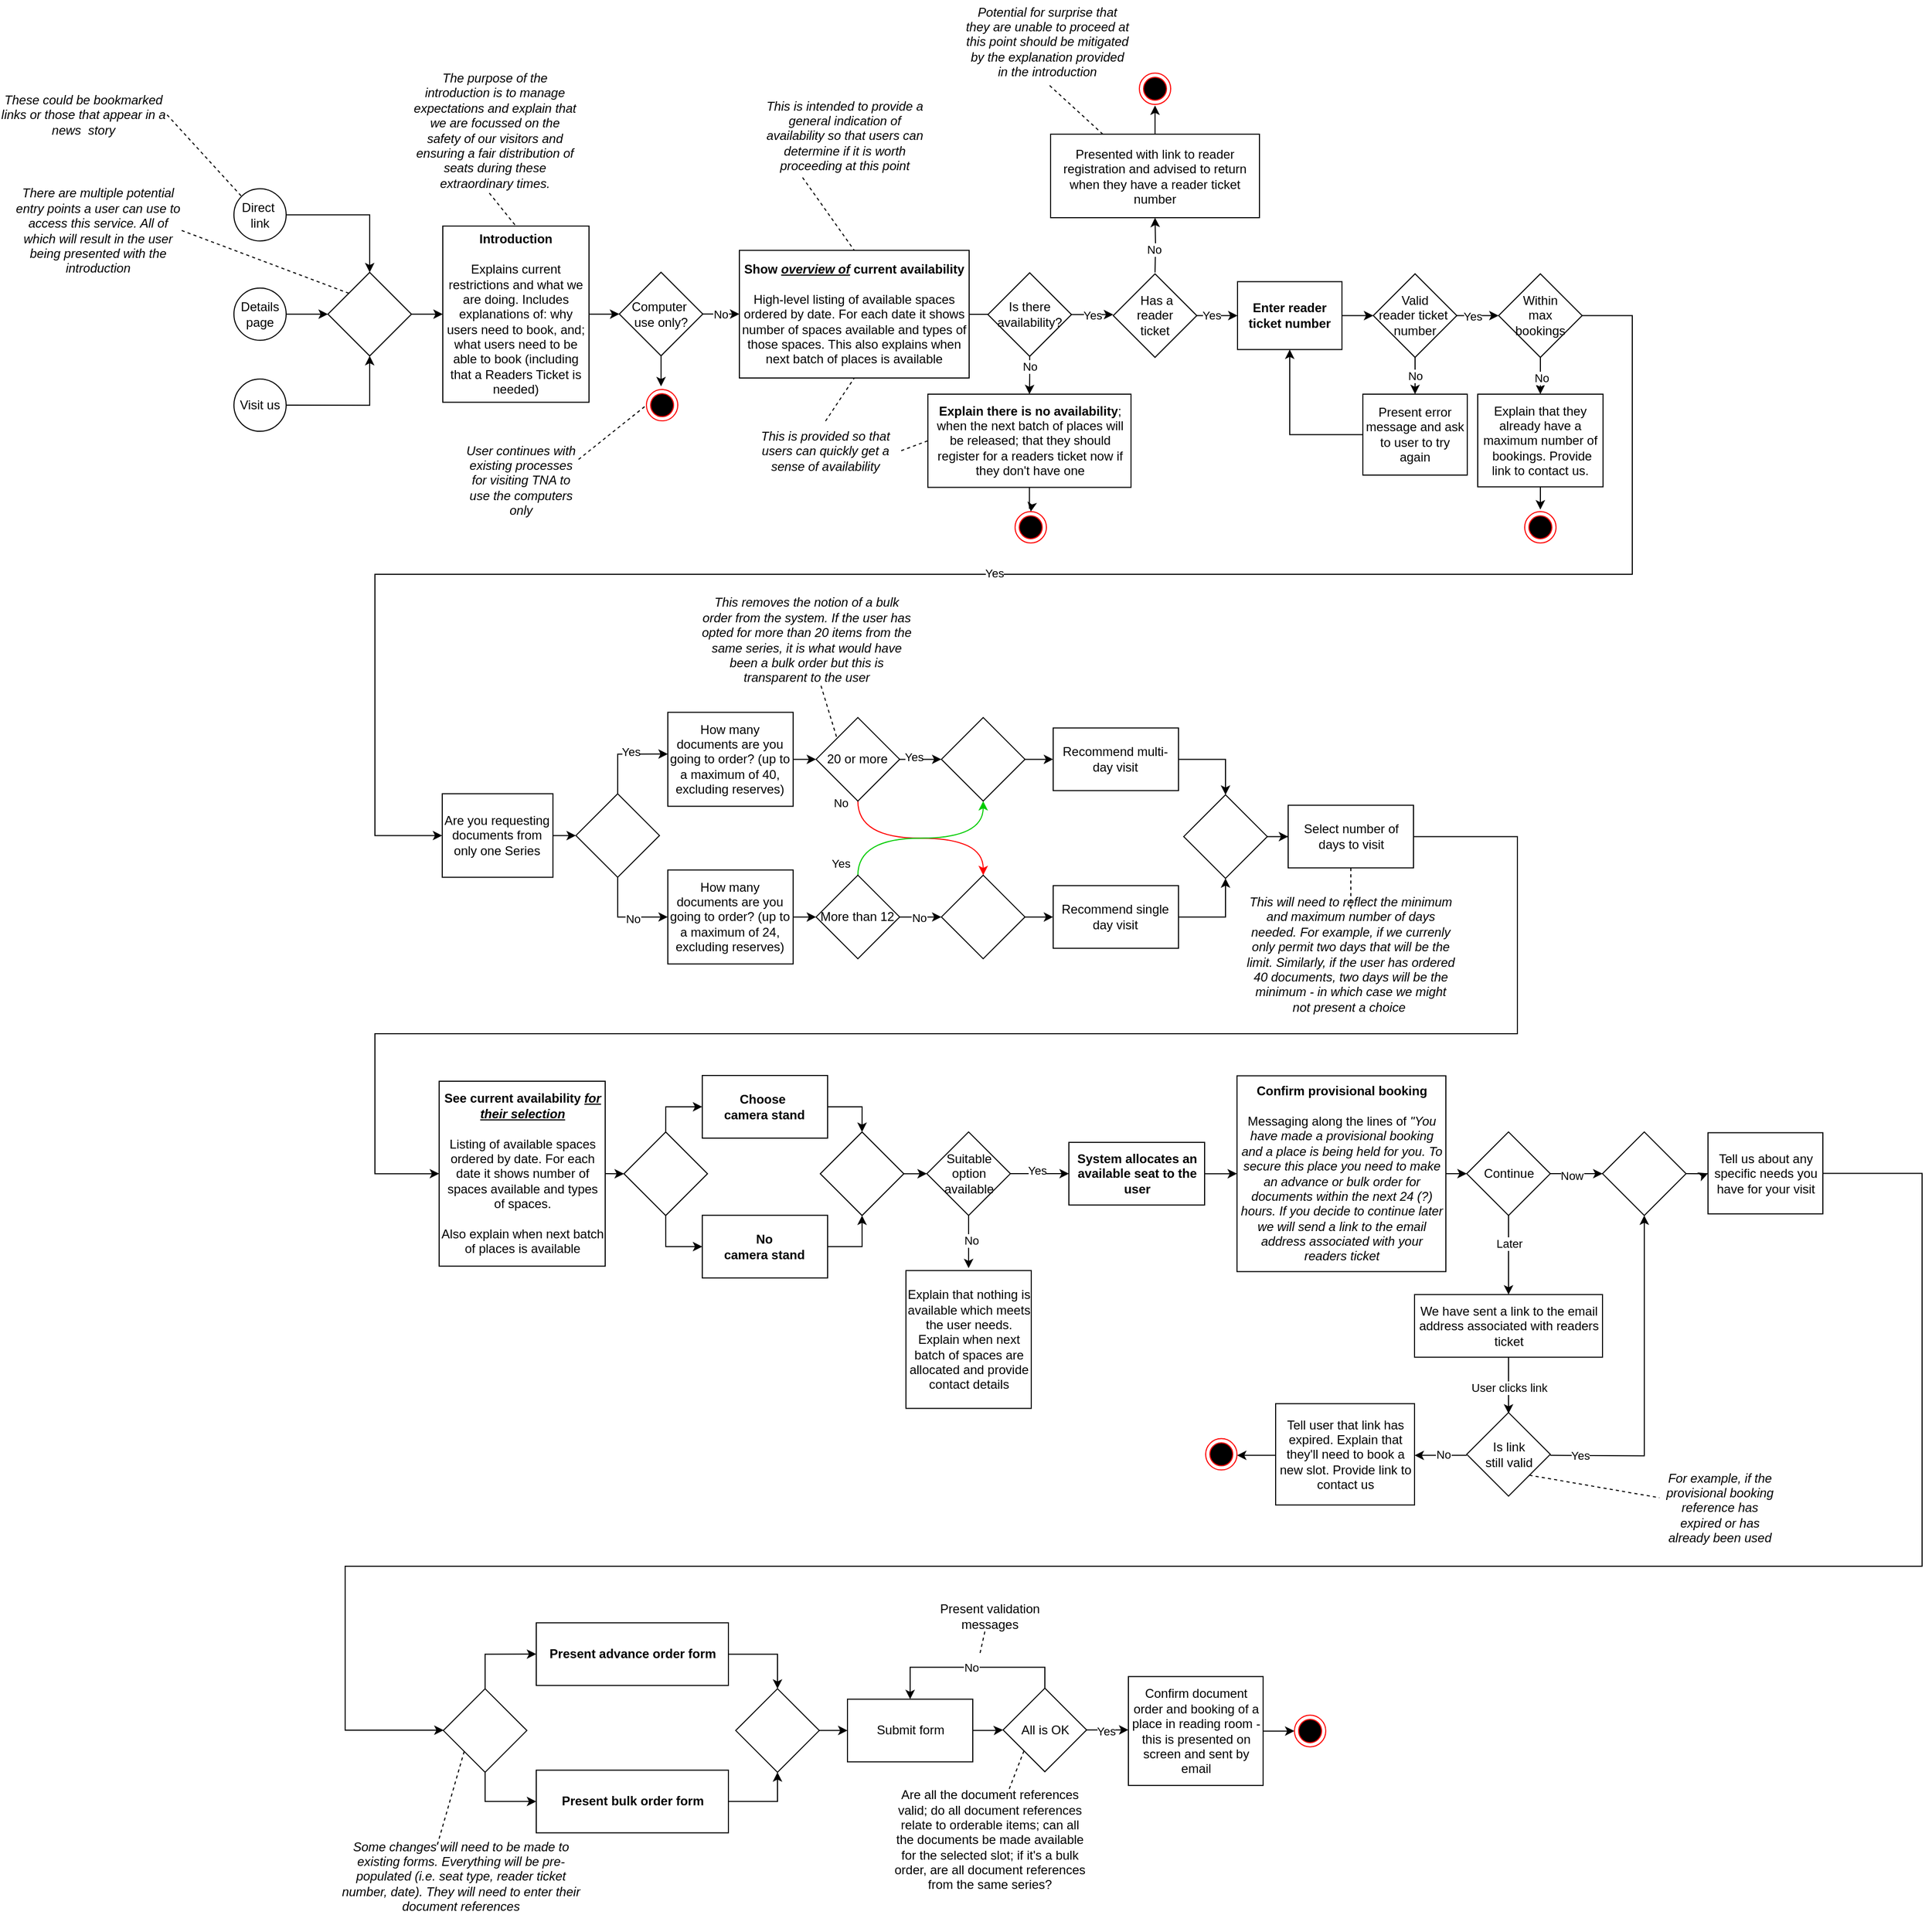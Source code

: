 <mxfile version="13.10.5" type="device"><diagram id="C5RBs43oDa-KdzZeNtuy" name="Page-1"><mxGraphModel dx="1186" dy="623" grid="1" gridSize="10" guides="1" tooltips="1" connect="1" arrows="1" fold="1" page="1" pageScale="1" pageWidth="2336" pageHeight="1654" math="0" shadow="0"><root><mxCell id="WIyWlLk6GJQsqaUBKTNV-0"/><mxCell id="WIyWlLk6GJQsqaUBKTNV-1" parent="WIyWlLk6GJQsqaUBKTNV-0"/><mxCell id="Pv4lNV5exSS6TzRHOV7--2" value="" style="edgeStyle=orthogonalEdgeStyle;rounded=0;orthogonalLoop=1;jettySize=auto;html=1;exitX=1;exitY=0.5;exitDx=0;exitDy=0;" parent="WIyWlLk6GJQsqaUBKTNV-1" source="Pv4lNV5exSS6TzRHOV7--6" target="Pv4lNV5exSS6TzRHOV7--1" edge="1"><mxGeometry relative="1" as="geometry"/></mxCell><mxCell id="9VEDXULKDJzCC7xk2Kkp-64" value="Details page" style="ellipse;whiteSpace=wrap;html=1;aspect=fixed;" parent="WIyWlLk6GJQsqaUBKTNV-1" vertex="1"><mxGeometry x="515" y="955.88" width="50" height="50" as="geometry"/></mxCell><mxCell id="9VEDXULKDJzCC7xk2Kkp-65" value="&lt;b&gt;Introduction&lt;/b&gt;&lt;br&gt;&lt;br&gt;Explains current restrictions and what we are doing. Includes explanations of: why users need to book, and; what users need to be able to book (including that a Readers Ticket is needed)" style="whiteSpace=wrap;html=1;" parent="WIyWlLk6GJQsqaUBKTNV-1" vertex="1"><mxGeometry x="715" y="896.5" width="140" height="168.75" as="geometry"/></mxCell><mxCell id="9VEDXULKDJzCC7xk2Kkp-70" value="Yes" style="edgeStyle=orthogonalEdgeStyle;rounded=0;orthogonalLoop=1;jettySize=auto;html=1;entryX=0;entryY=0.5;entryDx=0;entryDy=0;exitX=1;exitY=0.5;exitDx=0;exitDy=0;" parent="WIyWlLk6GJQsqaUBKTNV-1" source="GU-IA4SJldnI9iwnD4aR-22" edge="1"><mxGeometry relative="1" as="geometry"><mxPoint x="1323" y="981.25" as="sourcePoint"/><mxPoint x="1357" y="981.25" as="targetPoint"/></mxGeometry></mxCell><mxCell id="GU-IA4SJldnI9iwnD4aR-23" value="" style="edgeStyle=orthogonalEdgeStyle;rounded=0;orthogonalLoop=1;jettySize=auto;html=1;" parent="WIyWlLk6GJQsqaUBKTNV-1" source="9VEDXULKDJzCC7xk2Kkp-67" target="GU-IA4SJldnI9iwnD4aR-22" edge="1"><mxGeometry relative="1" as="geometry"/></mxCell><mxCell id="9VEDXULKDJzCC7xk2Kkp-67" value="&lt;b&gt;Show&amp;nbsp;&lt;i&gt;&lt;u&gt;overview of&lt;/u&gt;&lt;/i&gt;&amp;nbsp;current availability&lt;/b&gt;&lt;br&gt;&lt;br&gt;High-level listing of available spaces ordered by date. For each date it shows number of spaces available and types of those spaces. This also explains when next batch of places is available" style="whiteSpace=wrap;html=1;" parent="WIyWlLk6GJQsqaUBKTNV-1" vertex="1"><mxGeometry x="999" y="919.75" width="220" height="122.25" as="geometry"/></mxCell><mxCell id="9VEDXULKDJzCC7xk2Kkp-85" value="" style="edgeStyle=orthogonalEdgeStyle;rounded=0;orthogonalLoop=1;jettySize=auto;html=1;exitX=1;exitY=0.5;exitDx=0;exitDy=0;entryX=0;entryY=0.5;entryDx=0;entryDy=0;" parent="WIyWlLk6GJQsqaUBKTNV-1" source="9VEDXULKDJzCC7xk2Kkp-71" target="9VEDXULKDJzCC7xk2Kkp-154" edge="1"><mxGeometry relative="1" as="geometry"><mxPoint x="1576" y="881" as="targetPoint"/><Array as="points"/></mxGeometry></mxCell><mxCell id="9VEDXULKDJzCC7xk2Kkp-71" value="&lt;b&gt;Enter reader ticket number&lt;/b&gt;" style="whiteSpace=wrap;html=1;" parent="WIyWlLk6GJQsqaUBKTNV-1" vertex="1"><mxGeometry x="1476" y="949.75" width="100" height="65" as="geometry"/></mxCell><mxCell id="9VEDXULKDJzCC7xk2Kkp-83" value="" style="edgeStyle=orthogonalEdgeStyle;rounded=0;orthogonalLoop=1;jettySize=auto;html=1;" parent="WIyWlLk6GJQsqaUBKTNV-1" source="9VEDXULKDJzCC7xk2Kkp-78" target="9VEDXULKDJzCC7xk2Kkp-71" edge="1"><mxGeometry relative="1" as="geometry"/></mxCell><mxCell id="9VEDXULKDJzCC7xk2Kkp-90" value="Yes" style="edgeLabel;html=1;align=center;verticalAlign=middle;resizable=0;points=[];" parent="9VEDXULKDJzCC7xk2Kkp-83" vertex="1" connectable="0"><mxGeometry x="-0.335" y="1" relative="1" as="geometry"><mxPoint as="offset"/></mxGeometry></mxCell><mxCell id="9VEDXULKDJzCC7xk2Kkp-137" style="edgeStyle=orthogonalEdgeStyle;rounded=0;orthogonalLoop=1;jettySize=auto;html=1;" parent="WIyWlLk6GJQsqaUBKTNV-1" target="9VEDXULKDJzCC7xk2Kkp-80" edge="1"><mxGeometry relative="1" as="geometry"><mxPoint x="1397" y="941" as="sourcePoint"/></mxGeometry></mxCell><mxCell id="9VEDXULKDJzCC7xk2Kkp-161" value="No" style="edgeLabel;html=1;align=center;verticalAlign=middle;resizable=0;points=[];" parent="9VEDXULKDJzCC7xk2Kkp-137" vertex="1" connectable="0"><mxGeometry x="-0.176" y="2" relative="1" as="geometry"><mxPoint as="offset"/></mxGeometry></mxCell><mxCell id="9VEDXULKDJzCC7xk2Kkp-78" value="&amp;nbsp;Has a &lt;br&gt;reader &lt;br&gt;ticket" style="rhombus;whiteSpace=wrap;html=1;" parent="WIyWlLk6GJQsqaUBKTNV-1" vertex="1"><mxGeometry x="1357" y="942.25" width="80" height="80" as="geometry"/></mxCell><mxCell id="9VEDXULKDJzCC7xk2Kkp-139" value="" style="edgeStyle=orthogonalEdgeStyle;rounded=0;orthogonalLoop=1;jettySize=auto;html=1;" parent="WIyWlLk6GJQsqaUBKTNV-1" source="9VEDXULKDJzCC7xk2Kkp-80" edge="1"><mxGeometry relative="1" as="geometry"><mxPoint x="1397" y="781" as="targetPoint"/></mxGeometry></mxCell><mxCell id="9VEDXULKDJzCC7xk2Kkp-80" value="Presented with link to reader registration and advised to return when they have a reader ticket number" style="whiteSpace=wrap;html=1;" parent="WIyWlLk6GJQsqaUBKTNV-1" vertex="1"><mxGeometry x="1297" y="808.5" width="200" height="80" as="geometry"/></mxCell><mxCell id="9VEDXULKDJzCC7xk2Kkp-92" value="" style="edgeStyle=orthogonalEdgeStyle;rounded=0;orthogonalLoop=1;jettySize=auto;html=1;" parent="WIyWlLk6GJQsqaUBKTNV-1" source="9VEDXULKDJzCC7xk2Kkp-84" target="9VEDXULKDJzCC7xk2Kkp-91" edge="1"><mxGeometry relative="1" as="geometry"/></mxCell><mxCell id="9VEDXULKDJzCC7xk2Kkp-84" value="&lt;b&gt;Confirm provisional booking&lt;/b&gt;&lt;br&gt;&lt;br&gt;Messaging along the lines of&amp;nbsp;&lt;i&gt;&quot;You have made a provisional booking and a place is being held for you. To secure this place you need to make an advance or bulk order for documents within the next 24 (?) hours. If you decide to continue later we will send a link to the email address associated with your readers ticket&lt;br&gt;&lt;/i&gt;" style="whiteSpace=wrap;html=1;" parent="WIyWlLk6GJQsqaUBKTNV-1" vertex="1"><mxGeometry x="1475.5" y="1710.31" width="200" height="187.5" as="geometry"/></mxCell><mxCell id="9VEDXULKDJzCC7xk2Kkp-94" value="" style="edgeStyle=orthogonalEdgeStyle;rounded=0;orthogonalLoop=1;jettySize=auto;html=1;" parent="WIyWlLk6GJQsqaUBKTNV-1" source="9VEDXULKDJzCC7xk2Kkp-91" target="9VEDXULKDJzCC7xk2Kkp-93" edge="1"><mxGeometry relative="1" as="geometry"/></mxCell><mxCell id="9VEDXULKDJzCC7xk2Kkp-95" value="Later" style="edgeLabel;html=1;align=center;verticalAlign=middle;resizable=0;points=[];" parent="9VEDXULKDJzCC7xk2Kkp-94" vertex="1" connectable="0"><mxGeometry x="-0.296" y="3" relative="1" as="geometry"><mxPoint x="-3" as="offset"/></mxGeometry></mxCell><mxCell id="9VEDXULKDJzCC7xk2Kkp-116" value="" style="edgeStyle=orthogonalEdgeStyle;rounded=0;orthogonalLoop=1;jettySize=auto;html=1;" parent="WIyWlLk6GJQsqaUBKTNV-1" source="9VEDXULKDJzCC7xk2Kkp-91" target="9VEDXULKDJzCC7xk2Kkp-115" edge="1"><mxGeometry relative="1" as="geometry"/></mxCell><mxCell id="9VEDXULKDJzCC7xk2Kkp-117" value="Now" style="edgeLabel;html=1;align=center;verticalAlign=middle;resizable=0;points=[];" parent="9VEDXULKDJzCC7xk2Kkp-116" vertex="1" connectable="0"><mxGeometry x="-0.347" y="-2" relative="1" as="geometry"><mxPoint x="4" y="-0.25" as="offset"/></mxGeometry></mxCell><mxCell id="9VEDXULKDJzCC7xk2Kkp-91" value="Continue" style="rhombus;whiteSpace=wrap;html=1;" parent="WIyWlLk6GJQsqaUBKTNV-1" vertex="1"><mxGeometry x="1695.5" y="1764.06" width="80" height="80" as="geometry"/></mxCell><mxCell id="9VEDXULKDJzCC7xk2Kkp-120" value="" style="edgeStyle=orthogonalEdgeStyle;rounded=0;orthogonalLoop=1;jettySize=auto;html=1;entryX=0.5;entryY=0;entryDx=0;entryDy=0;" parent="WIyWlLk6GJQsqaUBKTNV-1" source="9VEDXULKDJzCC7xk2Kkp-93" edge="1"><mxGeometry relative="1" as="geometry"><mxPoint x="1735.5" y="2033.81" as="targetPoint"/></mxGeometry></mxCell><mxCell id="GU-IA4SJldnI9iwnD4aR-41" value="User clicks link" style="edgeLabel;html=1;align=center;verticalAlign=middle;resizable=0;points=[];" parent="9VEDXULKDJzCC7xk2Kkp-120" vertex="1" connectable="0"><mxGeometry x="0.074" relative="1" as="geometry"><mxPoint as="offset"/></mxGeometry></mxCell><mxCell id="9VEDXULKDJzCC7xk2Kkp-93" value="We have sent a link to the email address associated with readers ticket" style="whiteSpace=wrap;html=1;" parent="WIyWlLk6GJQsqaUBKTNV-1" vertex="1"><mxGeometry x="1645.5" y="1919.81" width="180" height="60" as="geometry"/></mxCell><mxCell id="GEuXn63APs-7WUl8CCiL-47" value="" style="edgeStyle=orthogonalEdgeStyle;rounded=0;orthogonalLoop=1;jettySize=auto;html=1;" parent="WIyWlLk6GJQsqaUBKTNV-1" source="9VEDXULKDJzCC7xk2Kkp-98" target="GEuXn63APs-7WUl8CCiL-46" edge="1"><mxGeometry relative="1" as="geometry"/></mxCell><mxCell id="9VEDXULKDJzCC7xk2Kkp-98" value="&lt;b&gt;Present advance order form&lt;/b&gt;" style="whiteSpace=wrap;html=1;" parent="WIyWlLk6GJQsqaUBKTNV-1" vertex="1"><mxGeometry x="804.5" y="2234.18" width="184" height="60" as="geometry"/></mxCell><mxCell id="9VEDXULKDJzCC7xk2Kkp-108" value="" style="edgeStyle=orthogonalEdgeStyle;rounded=0;orthogonalLoop=1;jettySize=auto;html=1;" parent="WIyWlLk6GJQsqaUBKTNV-1" source="9VEDXULKDJzCC7xk2Kkp-105" target="9VEDXULKDJzCC7xk2Kkp-107" edge="1"><mxGeometry relative="1" as="geometry"/></mxCell><mxCell id="9VEDXULKDJzCC7xk2Kkp-109" value="No" style="edgeLabel;html=1;align=center;verticalAlign=middle;resizable=0;points=[];" parent="9VEDXULKDJzCC7xk2Kkp-108" vertex="1" connectable="0"><mxGeometry x="-0.075" y="-1" relative="1" as="geometry"><mxPoint as="offset"/></mxGeometry></mxCell><mxCell id="GEuXn63APs-7WUl8CCiL-1" value="" style="edgeStyle=orthogonalEdgeStyle;rounded=0;orthogonalLoop=1;jettySize=auto;html=1;entryX=0;entryY=0.5;entryDx=0;entryDy=0;" parent="WIyWlLk6GJQsqaUBKTNV-1" source="9VEDXULKDJzCC7xk2Kkp-105" target="2PB9xl4Rh8aiY69Sa4ey-4" edge="1"><mxGeometry relative="1" as="geometry"><mxPoint x="604" y="1360" as="targetPoint"/><Array as="points"><mxPoint x="1854" y="982"/><mxPoint x="1854" y="1230"/><mxPoint x="650" y="1230"/><mxPoint x="650" y="1480"/></Array></mxGeometry></mxCell><mxCell id="GEuXn63APs-7WUl8CCiL-2" value="Yes" style="edgeLabel;html=1;align=center;verticalAlign=middle;resizable=0;points=[];" parent="GEuXn63APs-7WUl8CCiL-1" vertex="1" connectable="0"><mxGeometry y="-1" relative="1" as="geometry"><mxPoint as="offset"/></mxGeometry></mxCell><mxCell id="9VEDXULKDJzCC7xk2Kkp-105" value="Within&lt;br&gt;max&lt;br&gt;bookings" style="rhombus;whiteSpace=wrap;html=1;" parent="WIyWlLk6GJQsqaUBKTNV-1" vertex="1"><mxGeometry x="1726" y="942.25" width="80" height="80" as="geometry"/></mxCell><mxCell id="9VEDXULKDJzCC7xk2Kkp-141" value="" style="edgeStyle=orthogonalEdgeStyle;rounded=0;orthogonalLoop=1;jettySize=auto;html=1;" parent="WIyWlLk6GJQsqaUBKTNV-1" source="9VEDXULKDJzCC7xk2Kkp-107" edge="1"><mxGeometry relative="1" as="geometry"><mxPoint x="1766" y="1168" as="targetPoint"/></mxGeometry></mxCell><mxCell id="9VEDXULKDJzCC7xk2Kkp-107" value="Explain that they already have a maximum number of &amp;nbsp;bookings. Provide link to contact us." style="whiteSpace=wrap;html=1;" parent="WIyWlLk6GJQsqaUBKTNV-1" vertex="1"><mxGeometry x="1706" y="1057.5" width="120" height="88.75" as="geometry"/></mxCell><mxCell id="9VEDXULKDJzCC7xk2Kkp-111" value="Some changes will need to be made to existing forms. Everything will be pre-populated (i.e. seat type, reader ticket number, date). They will need to enter their document references" style="text;html=1;strokeColor=none;fillColor=none;align=center;verticalAlign=middle;whiteSpace=wrap;rounded=0;fontStyle=2" parent="WIyWlLk6GJQsqaUBKTNV-1" vertex="1"><mxGeometry x="616" y="2450" width="233" height="53.19" as="geometry"/></mxCell><mxCell id="GEuXn63APs-7WUl8CCiL-39" value="" style="edgeStyle=orthogonalEdgeStyle;rounded=0;orthogonalLoop=1;jettySize=auto;html=1;exitX=1;exitY=0.5;exitDx=0;exitDy=0;" parent="WIyWlLk6GJQsqaUBKTNV-1" source="9VEDXULKDJzCC7xk2Kkp-115" target="V4-3YmDcJHGp5NwwTPGD-53" edge="1"><mxGeometry relative="1" as="geometry"><mxPoint x="1896.5" y="1710" as="targetPoint"/></mxGeometry></mxCell><mxCell id="9VEDXULKDJzCC7xk2Kkp-115" value="" style="rhombus;whiteSpace=wrap;html=1;" parent="WIyWlLk6GJQsqaUBKTNV-1" vertex="1"><mxGeometry x="1825.5" y="1764.06" width="80" height="80" as="geometry"/></mxCell><mxCell id="9VEDXULKDJzCC7xk2Kkp-124" value="" style="edgeStyle=orthogonalEdgeStyle;rounded=0;orthogonalLoop=1;jettySize=auto;html=1;" parent="WIyWlLk6GJQsqaUBKTNV-1" edge="1"><mxGeometry relative="1" as="geometry"><mxPoint x="1695.5" y="2073.81" as="sourcePoint"/><mxPoint x="1645.5" y="2073.81" as="targetPoint"/></mxGeometry></mxCell><mxCell id="9VEDXULKDJzCC7xk2Kkp-127" value="No" style="edgeLabel;html=1;align=center;verticalAlign=middle;resizable=0;points=[];" parent="9VEDXULKDJzCC7xk2Kkp-124" vertex="1" connectable="0"><mxGeometry x="-0.104" y="-1" relative="1" as="geometry"><mxPoint as="offset"/></mxGeometry></mxCell><mxCell id="9VEDXULKDJzCC7xk2Kkp-126" value="" style="edgeStyle=orthogonalEdgeStyle;rounded=0;orthogonalLoop=1;jettySize=auto;html=1;" parent="WIyWlLk6GJQsqaUBKTNV-1" target="9VEDXULKDJzCC7xk2Kkp-115" edge="1"><mxGeometry relative="1" as="geometry"><mxPoint x="1895.5" y="1977.81" as="targetPoint"/><mxPoint x="1775.477" y="2073.787" as="sourcePoint"/></mxGeometry></mxCell><mxCell id="9VEDXULKDJzCC7xk2Kkp-128" value="Yes" style="edgeLabel;html=1;align=center;verticalAlign=middle;resizable=0;points=[];" parent="9VEDXULKDJzCC7xk2Kkp-126" vertex="1" connectable="0"><mxGeometry x="-0.823" relative="1" as="geometry"><mxPoint as="offset"/></mxGeometry></mxCell><mxCell id="9VEDXULKDJzCC7xk2Kkp-121" value="Is link&lt;br&gt;still valid" style="rhombus;whiteSpace=wrap;html=1;" parent="WIyWlLk6GJQsqaUBKTNV-1" vertex="1"><mxGeometry x="1695.5" y="2032.81" width="80" height="80" as="geometry"/></mxCell><mxCell id="9VEDXULKDJzCC7xk2Kkp-143" value="" style="edgeStyle=orthogonalEdgeStyle;rounded=0;orthogonalLoop=1;jettySize=auto;html=1;entryX=1;entryY=0.5;entryDx=0;entryDy=0;" parent="WIyWlLk6GJQsqaUBKTNV-1" edge="1"><mxGeometry relative="1" as="geometry"><mxPoint x="1475.5" y="2073.81" as="targetPoint"/><mxPoint x="1512.5" y="2073.787" as="sourcePoint"/></mxGeometry></mxCell><mxCell id="9VEDXULKDJzCC7xk2Kkp-123" value="Tell user that link has expired. Explain that they'll need to book a new slot. Provide link to contact us" style="whiteSpace=wrap;html=1;" parent="WIyWlLk6GJQsqaUBKTNV-1" vertex="1"><mxGeometry x="1512.5" y="2024.31" width="133" height="97" as="geometry"/></mxCell><mxCell id="9VEDXULKDJzCC7xk2Kkp-130" value="The purpose of the introduction is to manage expectations and explain that we are focussed on the safety of our visitors and ensuring a fair distribution of seats during these extraordinary times." style="text;html=1;strokeColor=none;fillColor=none;align=center;verticalAlign=middle;whiteSpace=wrap;rounded=0;fontStyle=2" parent="WIyWlLk6GJQsqaUBKTNV-1" vertex="1"><mxGeometry x="685" y="760" width="160" height="90" as="geometry"/></mxCell><mxCell id="9VEDXULKDJzCC7xk2Kkp-133" value="" style="endArrow=none;dashed=1;html=1;exitX=0.466;exitY=1.166;exitDx=0;exitDy=0;exitPerimeter=0;entryX=0.5;entryY=0;entryDx=0;entryDy=0;" parent="WIyWlLk6GJQsqaUBKTNV-1" source="9VEDXULKDJzCC7xk2Kkp-130" target="9VEDXULKDJzCC7xk2Kkp-65" edge="1"><mxGeometry width="50" height="50" relative="1" as="geometry"><mxPoint x="1212" y="1050" as="sourcePoint"/><mxPoint x="1262" y="1000" as="targetPoint"/></mxGeometry></mxCell><mxCell id="9VEDXULKDJzCC7xk2Kkp-138" value="" style="ellipse;html=1;shape=endState;fillColor=#000000;strokeColor=#ff0000;align=left;" parent="WIyWlLk6GJQsqaUBKTNV-1" vertex="1"><mxGeometry x="1382" y="750" width="30" height="30" as="geometry"/></mxCell><mxCell id="9VEDXULKDJzCC7xk2Kkp-140" value="" style="ellipse;html=1;shape=endState;fillColor=#000000;strokeColor=#ff0000;align=left;" parent="WIyWlLk6GJQsqaUBKTNV-1" vertex="1"><mxGeometry x="1751" y="1170" width="30" height="30" as="geometry"/></mxCell><mxCell id="9VEDXULKDJzCC7xk2Kkp-144" value="" style="ellipse;html=1;shape=endState;fillColor=#000000;strokeColor=#ff0000;align=left;" parent="WIyWlLk6GJQsqaUBKTNV-1" vertex="1"><mxGeometry x="1445.5" y="2057.81" width="30" height="30" as="geometry"/></mxCell><mxCell id="9VEDXULKDJzCC7xk2Kkp-163" value="" style="edgeStyle=orthogonalEdgeStyle;rounded=0;orthogonalLoop=1;jettySize=auto;html=1;exitX=1;exitY=0.5;exitDx=0;exitDy=0;" parent="WIyWlLk6GJQsqaUBKTNV-1" source="GU-IA4SJldnI9iwnD4aR-11" edge="1"><mxGeometry relative="1" as="geometry"><mxPoint x="1344.45" y="2338.71" as="sourcePoint"/><mxPoint x="1371.544" y="2336.704" as="targetPoint"/></mxGeometry></mxCell><mxCell id="GU-IA4SJldnI9iwnD4aR-18" value="Yes" style="edgeLabel;html=1;align=center;verticalAlign=middle;resizable=0;points=[];" parent="9VEDXULKDJzCC7xk2Kkp-163" vertex="1" connectable="0"><mxGeometry x="-0.105" y="-1" relative="1" as="geometry"><mxPoint as="offset"/></mxGeometry></mxCell><mxCell id="9VEDXULKDJzCC7xk2Kkp-153" value="" style="edgeStyle=orthogonalEdgeStyle;rounded=0;orthogonalLoop=1;jettySize=auto;html=1;" parent="WIyWlLk6GJQsqaUBKTNV-1" source="9VEDXULKDJzCC7xk2Kkp-150" target="9VEDXULKDJzCC7xk2Kkp-152" edge="1"><mxGeometry relative="1" as="geometry"/></mxCell><mxCell id="9VEDXULKDJzCC7xk2Kkp-150" value="Confirm document order and booking of a place in reading room - this is presented on screen and sent by email" style="whiteSpace=wrap;html=1;" parent="WIyWlLk6GJQsqaUBKTNV-1" vertex="1"><mxGeometry x="1371.5" y="2285.66" width="129" height="104.25" as="geometry"/></mxCell><mxCell id="9VEDXULKDJzCC7xk2Kkp-152" value="" style="ellipse;html=1;shape=endState;fillColor=#000000;strokeColor=#ff0000;align=left;" parent="WIyWlLk6GJQsqaUBKTNV-1" vertex="1"><mxGeometry x="1530.5" y="2322.62" width="30" height="30.34" as="geometry"/></mxCell><mxCell id="9VEDXULKDJzCC7xk2Kkp-155" value="" style="edgeStyle=orthogonalEdgeStyle;rounded=0;orthogonalLoop=1;jettySize=auto;html=1;" parent="WIyWlLk6GJQsqaUBKTNV-1" source="9VEDXULKDJzCC7xk2Kkp-154" target="9VEDXULKDJzCC7xk2Kkp-105" edge="1"><mxGeometry relative="1" as="geometry"/></mxCell><mxCell id="9VEDXULKDJzCC7xk2Kkp-156" value="Yes" style="edgeLabel;html=1;align=center;verticalAlign=middle;resizable=0;points=[];" parent="9VEDXULKDJzCC7xk2Kkp-155" vertex="1" connectable="0"><mxGeometry x="0.853" relative="1" as="geometry"><mxPoint x="-21.84" as="offset"/></mxGeometry></mxCell><mxCell id="9VEDXULKDJzCC7xk2Kkp-158" value="No" style="edgeStyle=orthogonalEdgeStyle;rounded=0;orthogonalLoop=1;jettySize=auto;html=1;" parent="WIyWlLk6GJQsqaUBKTNV-1" source="9VEDXULKDJzCC7xk2Kkp-154" target="9VEDXULKDJzCC7xk2Kkp-157" edge="1"><mxGeometry relative="1" as="geometry"/></mxCell><mxCell id="9VEDXULKDJzCC7xk2Kkp-154" value="Valid&lt;br&gt;reader ticket&amp;nbsp;&lt;br&gt;number" style="rhombus;whiteSpace=wrap;html=1;" parent="WIyWlLk6GJQsqaUBKTNV-1" vertex="1"><mxGeometry x="1606" y="942.25" width="80" height="80" as="geometry"/></mxCell><mxCell id="9VEDXULKDJzCC7xk2Kkp-160" value="" style="edgeStyle=orthogonalEdgeStyle;rounded=0;orthogonalLoop=1;jettySize=auto;html=1;" parent="WIyWlLk6GJQsqaUBKTNV-1" source="9VEDXULKDJzCC7xk2Kkp-157" target="9VEDXULKDJzCC7xk2Kkp-71" edge="1"><mxGeometry relative="1" as="geometry"><mxPoint x="1660" y="1203.5" as="targetPoint"/></mxGeometry></mxCell><mxCell id="9VEDXULKDJzCC7xk2Kkp-157" value="Present error&lt;br&gt;message and ask to user to try again" style="whiteSpace=wrap;html=1;" parent="WIyWlLk6GJQsqaUBKTNV-1" vertex="1"><mxGeometry x="1596" y="1057.5" width="100" height="77.5" as="geometry"/></mxCell><mxCell id="GEuXn63APs-7WUl8CCiL-53" value="No" style="edgeStyle=orthogonalEdgeStyle;rounded=0;orthogonalLoop=1;jettySize=auto;html=1;entryX=0.5;entryY=0;entryDx=0;entryDy=0;exitX=0.5;exitY=0;exitDx=0;exitDy=0;" parent="WIyWlLk6GJQsqaUBKTNV-1" source="GU-IA4SJldnI9iwnD4aR-11" target="GEuXn63APs-7WUl8CCiL-49" edge="1"><mxGeometry relative="1" as="geometry"><mxPoint x="1291.5" y="2206.79" as="targetPoint"/></mxGeometry></mxCell><mxCell id="GU-IA4SJldnI9iwnD4aR-11" value="All is OK" style="rhombus;whiteSpace=wrap;html=1;" parent="WIyWlLk6GJQsqaUBKTNV-1" vertex="1"><mxGeometry x="1251.5" y="2296.79" width="80" height="80" as="geometry"/></mxCell><mxCell id="GU-IA4SJldnI9iwnD4aR-15" value="Present validation messages" style="text;html=1;strokeColor=none;fillColor=none;align=center;verticalAlign=middle;whiteSpace=wrap;rounded=0;" parent="WIyWlLk6GJQsqaUBKTNV-1" vertex="1"><mxGeometry x="1173.5" y="2213.87" width="130" height="27.5" as="geometry"/></mxCell><mxCell id="GU-IA4SJldnI9iwnD4aR-17" value="" style="endArrow=none;dashed=1;html=1;entryX=0.5;entryY=1;entryDx=0;entryDy=0;" parent="WIyWlLk6GJQsqaUBKTNV-1" edge="1"><mxGeometry width="50" height="50" relative="1" as="geometry"><mxPoint x="1229.5" y="2263.06" as="sourcePoint"/><mxPoint x="1234.5" y="2240.56" as="targetPoint"/></mxGeometry></mxCell><mxCell id="GU-IA4SJldnI9iwnD4aR-25" value="" style="edgeStyle=orthogonalEdgeStyle;rounded=0;orthogonalLoop=1;jettySize=auto;html=1;" parent="WIyWlLk6GJQsqaUBKTNV-1" source="GU-IA4SJldnI9iwnD4aR-22" target="GU-IA4SJldnI9iwnD4aR-24" edge="1"><mxGeometry relative="1" as="geometry"/></mxCell><mxCell id="GU-IA4SJldnI9iwnD4aR-26" value="No" style="edgeLabel;html=1;align=center;verticalAlign=middle;resizable=0;points=[];" parent="GU-IA4SJldnI9iwnD4aR-25" vertex="1" connectable="0"><mxGeometry x="-0.482" relative="1" as="geometry"><mxPoint as="offset"/></mxGeometry></mxCell><mxCell id="GU-IA4SJldnI9iwnD4aR-22" value="Is there availability?" style="rhombus;whiteSpace=wrap;html=1;" parent="WIyWlLk6GJQsqaUBKTNV-1" vertex="1"><mxGeometry x="1237" y="941.25" width="80" height="80" as="geometry"/></mxCell><mxCell id="GU-IA4SJldnI9iwnD4aR-28" value="" style="edgeStyle=orthogonalEdgeStyle;rounded=0;orthogonalLoop=1;jettySize=auto;html=1;" parent="WIyWlLk6GJQsqaUBKTNV-1" source="GU-IA4SJldnI9iwnD4aR-24" edge="1"><mxGeometry relative="1" as="geometry"><mxPoint x="1278" y="1170" as="targetPoint"/></mxGeometry></mxCell><mxCell id="GU-IA4SJldnI9iwnD4aR-24" value="&lt;b&gt;Explain&amp;nbsp;there is no availability&lt;/b&gt;; when the next batch of places will be released; that they should register for a readers ticket now if they don't have one" style="whiteSpace=wrap;html=1;" parent="WIyWlLk6GJQsqaUBKTNV-1" vertex="1"><mxGeometry x="1179.5" y="1057.5" width="194.5" height="89.25" as="geometry"/></mxCell><mxCell id="GU-IA4SJldnI9iwnD4aR-29" value="" style="ellipse;html=1;shape=endState;fillColor=#000000;strokeColor=#ff0000;align=left;" parent="WIyWlLk6GJQsqaUBKTNV-1" vertex="1"><mxGeometry x="1263" y="1170" width="30" height="30" as="geometry"/></mxCell><mxCell id="GU-IA4SJldnI9iwnD4aR-37" value="For example, if the provisional booking reference has expired or has already been used" style="text;html=1;strokeColor=none;fillColor=none;align=center;verticalAlign=middle;whiteSpace=wrap;rounded=0;fontStyle=2" parent="WIyWlLk6GJQsqaUBKTNV-1" vertex="1"><mxGeometry x="1880" y="2087.81" width="116" height="73.25" as="geometry"/></mxCell><mxCell id="GU-IA4SJldnI9iwnD4aR-38" value="" style="endArrow=none;dashed=1;html=1;exitX=1;exitY=1;exitDx=0;exitDy=0;" parent="WIyWlLk6GJQsqaUBKTNV-1" source="9VEDXULKDJzCC7xk2Kkp-121" target="GU-IA4SJldnI9iwnD4aR-37" edge="1"><mxGeometry width="50" height="50" relative="1" as="geometry"><mxPoint x="1774.5" y="2289.93" as="sourcePoint"/><mxPoint x="1802.5" y="2121.31" as="targetPoint"/></mxGeometry></mxCell><mxCell id="GU-IA4SJldnI9iwnD4aR-39" value="" style="shape=image;html=1;verticalAlign=top;verticalLabelPosition=bottom;labelBackgroundColor=#ffffff;imageAspect=0;aspect=fixed;image=https://cdn0.iconfinder.com/data/icons/iconoteka-stroke/24/iconoteka_hourglass_start_b_s-128.png" parent="WIyWlLk6GJQsqaUBKTNV-1" vertex="1"><mxGeometry x="1707.5" y="2018.81" width="18" height="18" as="geometry"/></mxCell><mxCell id="GEuXn63APs-7WUl8CCiL-16" value="&lt;b&gt;See&amp;nbsp;current availability &lt;i&gt;&lt;u&gt;for their selection&lt;/u&gt;&lt;/i&gt;&lt;/b&gt;&lt;br&gt;&lt;br&gt;Listing of available spaces ordered by date. For each date it shows number of spaces available and types of spaces.&lt;br&gt;&lt;br&gt;Also explain when next batch of places is available" style="whiteSpace=wrap;html=1;" parent="WIyWlLk6GJQsqaUBKTNV-1" vertex="1"><mxGeometry x="711.5" y="1715.5" width="159" height="177.12" as="geometry"/></mxCell><mxCell id="GEuXn63APs-7WUl8CCiL-30" value="" style="edgeStyle=orthogonalEdgeStyle;rounded=0;orthogonalLoop=1;jettySize=auto;html=1;" parent="WIyWlLk6GJQsqaUBKTNV-1" source="GEuXn63APs-7WUl8CCiL-25" edge="1"><mxGeometry relative="1" as="geometry"><mxPoint x="1218.5" y="1894.56" as="targetPoint"/></mxGeometry></mxCell><mxCell id="GEuXn63APs-7WUl8CCiL-33" value="No" style="edgeLabel;html=1;align=center;verticalAlign=middle;resizable=0;points=[];" parent="GEuXn63APs-7WUl8CCiL-30" vertex="1" connectable="0"><mxGeometry x="-0.099" y="2" relative="1" as="geometry"><mxPoint y="1" as="offset"/></mxGeometry></mxCell><mxCell id="GEuXn63APs-7WUl8CCiL-34" value="" style="edgeStyle=orthogonalEdgeStyle;rounded=0;orthogonalLoop=1;jettySize=auto;html=1;entryX=0;entryY=0.5;entryDx=0;entryDy=0;" parent="WIyWlLk6GJQsqaUBKTNV-1" source="GEuXn63APs-7WUl8CCiL-25" target="25yV1s12fby_KnbW7S0K-9" edge="1"><mxGeometry relative="1" as="geometry"><mxPoint x="1314.5" y="1804" as="targetPoint"/></mxGeometry></mxCell><mxCell id="GEuXn63APs-7WUl8CCiL-35" value="Yes" style="edgeLabel;html=1;align=center;verticalAlign=middle;resizable=0;points=[];" parent="GEuXn63APs-7WUl8CCiL-34" vertex="1" connectable="0"><mxGeometry x="-0.11" y="3" relative="1" as="geometry"><mxPoint as="offset"/></mxGeometry></mxCell><mxCell id="GEuXn63APs-7WUl8CCiL-25" value="Suitable option available" style="rhombus;whiteSpace=wrap;html=1;" parent="WIyWlLk6GJQsqaUBKTNV-1" vertex="1"><mxGeometry x="1178.5" y="1764.055" width="80" height="80" as="geometry"/></mxCell><mxCell id="GEuXn63APs-7WUl8CCiL-32" value="Explain that nothing is available which meets the user needs. Explain when next batch of spaces are allocated and provide contact details" style="whiteSpace=wrap;html=1;" parent="WIyWlLk6GJQsqaUBKTNV-1" vertex="1"><mxGeometry x="1158.5" y="1896.81" width="120" height="132" as="geometry"/></mxCell><mxCell id="GEuXn63APs-7WUl8CCiL-44" value="" style="edgeStyle=orthogonalEdgeStyle;rounded=0;orthogonalLoop=1;jettySize=auto;html=1;exitX=0.5;exitY=1;exitDx=0;exitDy=0;entryX=0;entryY=0.5;entryDx=0;entryDy=0;" parent="WIyWlLk6GJQsqaUBKTNV-1" source="GEuXn63APs-7WUl8CCiL-38" target="GEuXn63APs-7WUl8CCiL-42" edge="1"><mxGeometry relative="1" as="geometry"><mxPoint x="755.5" y="2467.31" as="targetPoint"/></mxGeometry></mxCell><mxCell id="GEuXn63APs-7WUl8CCiL-45" value="" style="edgeStyle=orthogonalEdgeStyle;rounded=0;orthogonalLoop=1;jettySize=auto;html=1;entryX=0;entryY=0.5;entryDx=0;entryDy=0;exitX=0.5;exitY=0;exitDx=0;exitDy=0;" parent="WIyWlLk6GJQsqaUBKTNV-1" source="GEuXn63APs-7WUl8CCiL-38" target="9VEDXULKDJzCC7xk2Kkp-98" edge="1"><mxGeometry relative="1" as="geometry"/></mxCell><mxCell id="GEuXn63APs-7WUl8CCiL-38" value="" style="rhombus;whiteSpace=wrap;html=1;" parent="WIyWlLk6GJQsqaUBKTNV-1" vertex="1"><mxGeometry x="715.5" y="2297.31" width="80" height="80" as="geometry"/></mxCell><mxCell id="GEuXn63APs-7WUl8CCiL-48" value="" style="edgeStyle=orthogonalEdgeStyle;rounded=0;orthogonalLoop=1;jettySize=auto;html=1;entryX=0.5;entryY=1;entryDx=0;entryDy=0;" parent="WIyWlLk6GJQsqaUBKTNV-1" source="GEuXn63APs-7WUl8CCiL-42" target="GEuXn63APs-7WUl8CCiL-46" edge="1"><mxGeometry relative="1" as="geometry"/></mxCell><mxCell id="GEuXn63APs-7WUl8CCiL-42" value="&lt;b&gt;Present bulk order form&lt;/b&gt;" style="whiteSpace=wrap;html=1;" parent="WIyWlLk6GJQsqaUBKTNV-1" vertex="1"><mxGeometry x="804.5" y="2375.3" width="184" height="60" as="geometry"/></mxCell><mxCell id="GEuXn63APs-7WUl8CCiL-50" value="" style="edgeStyle=orthogonalEdgeStyle;rounded=0;orthogonalLoop=1;jettySize=auto;html=1;" parent="WIyWlLk6GJQsqaUBKTNV-1" source="GEuXn63APs-7WUl8CCiL-46" target="GEuXn63APs-7WUl8CCiL-49" edge="1"><mxGeometry relative="1" as="geometry"/></mxCell><mxCell id="GEuXn63APs-7WUl8CCiL-46" value="" style="rhombus;whiteSpace=wrap;html=1;" parent="WIyWlLk6GJQsqaUBKTNV-1" vertex="1"><mxGeometry x="995.5" y="2297.31" width="80" height="80" as="geometry"/></mxCell><mxCell id="GEuXn63APs-7WUl8CCiL-51" value="" style="edgeStyle=orthogonalEdgeStyle;rounded=0;orthogonalLoop=1;jettySize=auto;html=1;" parent="WIyWlLk6GJQsqaUBKTNV-1" source="GEuXn63APs-7WUl8CCiL-49" target="GU-IA4SJldnI9iwnD4aR-11" edge="1"><mxGeometry relative="1" as="geometry"/></mxCell><mxCell id="GEuXn63APs-7WUl8CCiL-49" value="Submit form" style="whiteSpace=wrap;html=1;" parent="WIyWlLk6GJQsqaUBKTNV-1" vertex="1"><mxGeometry x="1102.5" y="2307.31" width="120" height="60" as="geometry"/></mxCell><mxCell id="34YWjV6pmuuQdcqnBG3D-0" value="This is provided so that users can quickly get a sense of availability" style="text;html=1;strokeColor=none;fillColor=none;align=center;verticalAlign=middle;whiteSpace=wrap;rounded=0;fontStyle=2" parent="WIyWlLk6GJQsqaUBKTNV-1" vertex="1"><mxGeometry x="1004" y="1083.24" width="155" height="56.76" as="geometry"/></mxCell><mxCell id="34YWjV6pmuuQdcqnBG3D-1" value="" style="endArrow=none;dashed=1;html=1;exitX=0.5;exitY=0;exitDx=0;exitDy=0;entryX=0.5;entryY=1;entryDx=0;entryDy=0;" parent="WIyWlLk6GJQsqaUBKTNV-1" source="34YWjV6pmuuQdcqnBG3D-0" target="9VEDXULKDJzCC7xk2Kkp-67" edge="1"><mxGeometry width="50" height="50" relative="1" as="geometry"><mxPoint x="1556" y="1030.75" as="sourcePoint"/><mxPoint x="1139" y="877.25" as="targetPoint"/></mxGeometry></mxCell><mxCell id="34YWjV6pmuuQdcqnBG3D-3" value="" style="endArrow=none;dashed=1;html=1;exitX=1;exitY=0.5;exitDx=0;exitDy=0;entryX=0;entryY=0.5;entryDx=0;entryDy=0;" parent="WIyWlLk6GJQsqaUBKTNV-1" target="GU-IA4SJldnI9iwnD4aR-24" edge="1"><mxGeometry width="50" height="50" relative="1" as="geometry"><mxPoint x="1154" y="1111.62" as="sourcePoint"/><mxPoint x="1114" y="1052" as="targetPoint"/></mxGeometry></mxCell><mxCell id="V4-3YmDcJHGp5NwwTPGD-0" value="Are all the document references valid; do all document references relate to orderable items; can all the documents be made available for the selected slot; if it's a bulk order, are all document references from the same series?" style="text;html=1;strokeColor=none;fillColor=none;align=center;verticalAlign=middle;whiteSpace=wrap;rounded=0;" parent="WIyWlLk6GJQsqaUBKTNV-1" vertex="1"><mxGeometry x="1145.5" y="2393.25" width="186" height="97.93" as="geometry"/></mxCell><mxCell id="V4-3YmDcJHGp5NwwTPGD-1" value="" style="endArrow=none;dashed=1;html=1;entryX=0;entryY=1;entryDx=0;entryDy=0;" parent="WIyWlLk6GJQsqaUBKTNV-1" source="V4-3YmDcJHGp5NwwTPGD-0" target="GU-IA4SJldnI9iwnD4aR-11" edge="1"><mxGeometry width="50" height="50" relative="1" as="geometry"><mxPoint x="1239.5" y="2273.06" as="sourcePoint"/><mxPoint x="1244.5" y="2250.56" as="targetPoint"/></mxGeometry></mxCell><mxCell id="V4-3YmDcJHGp5NwwTPGD-11" value="" style="edgeStyle=orthogonalEdgeStyle;rounded=0;orthogonalLoop=1;jettySize=auto;html=1;entryX=0;entryY=0.5;entryDx=0;entryDy=0;exitX=0.5;exitY=0;exitDx=0;exitDy=0;" parent="WIyWlLk6GJQsqaUBKTNV-1" source="V4-3YmDcJHGp5NwwTPGD-13" target="V4-3YmDcJHGp5NwwTPGD-15" edge="1"><mxGeometry relative="1" as="geometry"/></mxCell><mxCell id="V4-3YmDcJHGp5NwwTPGD-12" value="" style="edgeStyle=orthogonalEdgeStyle;rounded=0;orthogonalLoop=1;jettySize=auto;html=1;exitX=0.5;exitY=1;exitDx=0;exitDy=0;entryX=0;entryY=0.5;entryDx=0;entryDy=0;" parent="WIyWlLk6GJQsqaUBKTNV-1" source="V4-3YmDcJHGp5NwwTPGD-13" target="V4-3YmDcJHGp5NwwTPGD-17" edge="1"><mxGeometry relative="1" as="geometry"/></mxCell><mxCell id="V4-3YmDcJHGp5NwwTPGD-13" value="" style="rhombus;whiteSpace=wrap;html=1;" parent="WIyWlLk6GJQsqaUBKTNV-1" vertex="1"><mxGeometry x="888.47" y="1764.12" width="80" height="80" as="geometry"/></mxCell><mxCell id="V4-3YmDcJHGp5NwwTPGD-14" value="" style="edgeStyle=orthogonalEdgeStyle;rounded=0;orthogonalLoop=1;jettySize=auto;html=1;entryX=0.5;entryY=0;entryDx=0;entryDy=0;exitX=1;exitY=0.5;exitDx=0;exitDy=0;" parent="WIyWlLk6GJQsqaUBKTNV-1" source="V4-3YmDcJHGp5NwwTPGD-15" target="V4-3YmDcJHGp5NwwTPGD-19" edge="1"><mxGeometry relative="1" as="geometry"/></mxCell><mxCell id="V4-3YmDcJHGp5NwwTPGD-15" value="&lt;b&gt;Choose&amp;nbsp;&lt;br&gt;camera stand&lt;/b&gt;" style="whiteSpace=wrap;html=1;" parent="WIyWlLk6GJQsqaUBKTNV-1" vertex="1"><mxGeometry x="963.47" y="1709.99" width="120" height="60" as="geometry"/></mxCell><mxCell id="V4-3YmDcJHGp5NwwTPGD-16" value="" style="edgeStyle=orthogonalEdgeStyle;rounded=0;orthogonalLoop=1;jettySize=auto;html=1;entryX=0.5;entryY=1;entryDx=0;entryDy=0;exitX=1;exitY=0.5;exitDx=0;exitDy=0;" parent="WIyWlLk6GJQsqaUBKTNV-1" source="V4-3YmDcJHGp5NwwTPGD-17" target="V4-3YmDcJHGp5NwwTPGD-19" edge="1"><mxGeometry relative="1" as="geometry"/></mxCell><mxCell id="V4-3YmDcJHGp5NwwTPGD-17" value="No&lt;br&gt;camera stand" style="whiteSpace=wrap;html=1;fontStyle=1" parent="WIyWlLk6GJQsqaUBKTNV-1" vertex="1"><mxGeometry x="963.47" y="1843.87" width="120" height="60" as="geometry"/></mxCell><mxCell id="V4-3YmDcJHGp5NwwTPGD-18" value="" style="edgeStyle=orthogonalEdgeStyle;rounded=0;orthogonalLoop=1;jettySize=auto;html=1;exitX=1;exitY=0.5;exitDx=0;exitDy=0;entryX=0;entryY=0.5;entryDx=0;entryDy=0;" parent="WIyWlLk6GJQsqaUBKTNV-1" source="V4-3YmDcJHGp5NwwTPGD-19" target="GEuXn63APs-7WUl8CCiL-25" edge="1"><mxGeometry relative="1" as="geometry"><mxPoint x="1186.47" y="1805.11" as="sourcePoint"/><mxPoint x="1175.51" y="1804.99" as="targetPoint"/></mxGeometry></mxCell><mxCell id="V4-3YmDcJHGp5NwwTPGD-19" value="" style="rhombus;whiteSpace=wrap;html=1;" parent="WIyWlLk6GJQsqaUBKTNV-1" vertex="1"><mxGeometry x="1076.47" y="1764.11" width="80" height="80" as="geometry"/></mxCell><mxCell id="V4-3YmDcJHGp5NwwTPGD-40" value="" style="edgeStyle=orthogonalEdgeStyle;rounded=0;orthogonalLoop=1;jettySize=auto;html=1;exitX=1;exitY=0.5;exitDx=0;exitDy=0;entryX=0;entryY=0.5;entryDx=0;entryDy=0;" parent="WIyWlLk6GJQsqaUBKTNV-1" source="GEuXn63APs-7WUl8CCiL-16" target="V4-3YmDcJHGp5NwwTPGD-13" edge="1"><mxGeometry relative="1" as="geometry"><mxPoint x="834.5" y="1829.99" as="sourcePoint"/><mxPoint x="890.5" y="1794" as="targetPoint"/></mxGeometry></mxCell><mxCell id="V4-3YmDcJHGp5NwwTPGD-55" value="" style="edgeStyle=orthogonalEdgeStyle;rounded=0;orthogonalLoop=1;jettySize=auto;html=1;" parent="WIyWlLk6GJQsqaUBKTNV-1" source="V4-3YmDcJHGp5NwwTPGD-53" target="GEuXn63APs-7WUl8CCiL-38" edge="1"><mxGeometry relative="1" as="geometry"><Array as="points"><mxPoint x="2131.5" y="1804"/><mxPoint x="2131.5" y="2180"/><mxPoint x="621.5" y="2180"/><mxPoint x="621.5" y="2337"/></Array></mxGeometry></mxCell><mxCell id="V4-3YmDcJHGp5NwwTPGD-53" value="Tell us about any specific needs you have for your visit" style="whiteSpace=wrap;html=1;" parent="WIyWlLk6GJQsqaUBKTNV-1" vertex="1"><mxGeometry x="1926.5" y="1764.8" width="110" height="77.75" as="geometry"/></mxCell><mxCell id="V4-3YmDcJHGp5NwwTPGD-56" value="" style="endArrow=none;dashed=1;html=1;exitX=0;exitY=1;exitDx=0;exitDy=0;entryX=0.401;entryY=-0.038;entryDx=0;entryDy=0;entryPerimeter=0;" parent="WIyWlLk6GJQsqaUBKTNV-1" source="GEuXn63APs-7WUl8CCiL-38" target="9VEDXULKDJzCC7xk2Kkp-111" edge="1"><mxGeometry width="50" height="50" relative="1" as="geometry"><mxPoint x="1239.5" y="2273.06" as="sourcePoint"/><mxPoint x="831.767" y="2203.12" as="targetPoint"/></mxGeometry></mxCell><mxCell id="Pv4lNV5exSS6TzRHOV7--3" value="" style="edgeStyle=orthogonalEdgeStyle;rounded=0;orthogonalLoop=1;jettySize=auto;html=1;" parent="WIyWlLk6GJQsqaUBKTNV-1" source="Pv4lNV5exSS6TzRHOV7--1" target="9VEDXULKDJzCC7xk2Kkp-65" edge="1"><mxGeometry relative="1" as="geometry"/></mxCell><mxCell id="Pv4lNV5exSS6TzRHOV7--1" value="" style="rhombus;whiteSpace=wrap;html=1;" parent="WIyWlLk6GJQsqaUBKTNV-1" vertex="1"><mxGeometry x="605" y="940.87" width="80" height="80" as="geometry"/></mxCell><mxCell id="Pv4lNV5exSS6TzRHOV7--6" value="Direct&amp;nbsp;&lt;br&gt;link" style="ellipse;whiteSpace=wrap;html=1;aspect=fixed;" parent="WIyWlLk6GJQsqaUBKTNV-1" vertex="1"><mxGeometry x="515" y="860.75" width="50" height="50" as="geometry"/></mxCell><mxCell id="Pv4lNV5exSS6TzRHOV7--7" value="" style="edgeStyle=orthogonalEdgeStyle;rounded=0;orthogonalLoop=1;jettySize=auto;html=1;exitX=1;exitY=0.5;exitDx=0;exitDy=0;entryX=0;entryY=0.5;entryDx=0;entryDy=0;" parent="WIyWlLk6GJQsqaUBKTNV-1" source="9VEDXULKDJzCC7xk2Kkp-64" target="Pv4lNV5exSS6TzRHOV7--1" edge="1"><mxGeometry relative="1" as="geometry"><mxPoint x="575" y="895.75" as="sourcePoint"/><mxPoint x="655" y="950.87" as="targetPoint"/></mxGeometry></mxCell><mxCell id="25yV1s12fby_KnbW7S0K-0" value="No" style="edgeStyle=orthogonalEdgeStyle;rounded=0;orthogonalLoop=1;jettySize=auto;html=1;exitX=1;exitY=0.5;exitDx=0;exitDy=0;entryX=0;entryY=0.5;entryDx=0;entryDy=0;" parent="WIyWlLk6GJQsqaUBKTNV-1" source="HxLsVkaPbk0Tpn2dxNhB-0" target="9VEDXULKDJzCC7xk2Kkp-67" edge="1"><mxGeometry relative="1" as="geometry"><mxPoint x="645" y="1131.06" as="targetPoint"/><mxPoint x="565" y="1075.94" as="sourcePoint"/></mxGeometry></mxCell><mxCell id="25yV1s12fby_KnbW7S0K-2" value="There are multiple potential entry points a user can use to access this service. All of which will result in the user being presented with the introduction" style="text;html=1;strokeColor=none;fillColor=none;align=center;verticalAlign=middle;whiteSpace=wrap;rounded=0;fontStyle=2" parent="WIyWlLk6GJQsqaUBKTNV-1" vertex="1"><mxGeometry x="305" y="860.75" width="160" height="80" as="geometry"/></mxCell><mxCell id="25yV1s12fby_KnbW7S0K-3" value="" style="endArrow=none;dashed=1;html=1;exitX=1;exitY=0.5;exitDx=0;exitDy=0;entryX=0;entryY=0;entryDx=0;entryDy=0;" parent="WIyWlLk6GJQsqaUBKTNV-1" source="25yV1s12fby_KnbW7S0K-2" target="Pv4lNV5exSS6TzRHOV7--1" edge="1"><mxGeometry width="50" height="50" relative="1" as="geometry"><mxPoint x="769.56" y="873.28" as="sourcePoint"/><mxPoint x="795" y="906.5" as="targetPoint"/></mxGeometry></mxCell><mxCell id="25yV1s12fby_KnbW7S0K-4" value="This is intended to provide a general indication of availability so that users can determine if it is worth proceeding at this point" style="text;html=1;strokeColor=none;fillColor=none;align=center;verticalAlign=middle;whiteSpace=wrap;rounded=0;fontStyle=2" parent="WIyWlLk6GJQsqaUBKTNV-1" vertex="1"><mxGeometry x="1019.5" y="770" width="160" height="80" as="geometry"/></mxCell><mxCell id="25yV1s12fby_KnbW7S0K-6" value="" style="endArrow=none;dashed=1;html=1;exitX=0.25;exitY=1;exitDx=0;exitDy=0;entryX=0.5;entryY=0;entryDx=0;entryDy=0;" parent="WIyWlLk6GJQsqaUBKTNV-1" source="25yV1s12fby_KnbW7S0K-4" target="9VEDXULKDJzCC7xk2Kkp-67" edge="1"><mxGeometry width="50" height="50" relative="1" as="geometry"><mxPoint x="888.56" y="873.28" as="sourcePoint"/><mxPoint x="914" y="906.5" as="targetPoint"/></mxGeometry></mxCell><mxCell id="25yV1s12fby_KnbW7S0K-7" value="Potential for surprise that they are unable to proceed at this point should be mitigated by the explanation provided in the introduction" style="text;html=1;strokeColor=none;fillColor=none;align=center;verticalAlign=middle;whiteSpace=wrap;rounded=0;fontStyle=2" parent="WIyWlLk6GJQsqaUBKTNV-1" vertex="1"><mxGeometry x="1214" y="680" width="160" height="80" as="geometry"/></mxCell><mxCell id="25yV1s12fby_KnbW7S0K-8" value="" style="endArrow=none;dashed=1;html=1;exitX=0.25;exitY=0;exitDx=0;exitDy=0;entryX=0.5;entryY=1;entryDx=0;entryDy=0;" parent="WIyWlLk6GJQsqaUBKTNV-1" source="9VEDXULKDJzCC7xk2Kkp-80" target="25yV1s12fby_KnbW7S0K-7" edge="1"><mxGeometry width="50" height="50" relative="1" as="geometry"><mxPoint x="1069.5" y="860" as="sourcePoint"/><mxPoint x="1119" y="929.75" as="targetPoint"/></mxGeometry></mxCell><mxCell id="25yV1s12fby_KnbW7S0K-10" value="" style="edgeStyle=orthogonalEdgeStyle;rounded=0;orthogonalLoop=1;jettySize=auto;html=1;" parent="WIyWlLk6GJQsqaUBKTNV-1" source="25yV1s12fby_KnbW7S0K-9" target="9VEDXULKDJzCC7xk2Kkp-84" edge="1"><mxGeometry relative="1" as="geometry"/></mxCell><mxCell id="25yV1s12fby_KnbW7S0K-9" value="&lt;b&gt;System allocates an available seat to the user&lt;/b&gt;" style="whiteSpace=wrap;html=1;" parent="WIyWlLk6GJQsqaUBKTNV-1" vertex="1"><mxGeometry x="1314.5" y="1774.06" width="130" height="60" as="geometry"/></mxCell><mxCell id="2PB9xl4Rh8aiY69Sa4ey-1" value="" style="edgeStyle=orthogonalEdgeStyle;rounded=0;orthogonalLoop=1;jettySize=auto;html=1;" parent="WIyWlLk6GJQsqaUBKTNV-1" source="HxLsVkaPbk0Tpn2dxNhB-0" edge="1"><mxGeometry relative="1" as="geometry"><mxPoint x="924" y="1050" as="targetPoint"/></mxGeometry></mxCell><mxCell id="HxLsVkaPbk0Tpn2dxNhB-0" value="Computer&amp;nbsp;&lt;br&gt;use only?" style="rhombus;whiteSpace=wrap;html=1;" parent="WIyWlLk6GJQsqaUBKTNV-1" vertex="1"><mxGeometry x="884" y="940.75" width="80" height="80" as="geometry"/></mxCell><mxCell id="HxLsVkaPbk0Tpn2dxNhB-5" value="" style="edgeStyle=orthogonalEdgeStyle;rounded=0;orthogonalLoop=1;jettySize=auto;html=1;exitX=1;exitY=0.5;exitDx=0;exitDy=0;" parent="WIyWlLk6GJQsqaUBKTNV-1" source="9VEDXULKDJzCC7xk2Kkp-65" target="HxLsVkaPbk0Tpn2dxNhB-0" edge="1"><mxGeometry relative="1" as="geometry"><mxPoint x="834" y="980.75" as="sourcePoint"/></mxGeometry></mxCell><mxCell id="HxLsVkaPbk0Tpn2dxNhB-6" value="Visit us" style="ellipse;whiteSpace=wrap;html=1;aspect=fixed;" parent="WIyWlLk6GJQsqaUBKTNV-1" vertex="1"><mxGeometry x="515" y="1043.06" width="50" height="50" as="geometry"/></mxCell><mxCell id="HxLsVkaPbk0Tpn2dxNhB-9" value="" style="ellipse;html=1;shape=endState;fillColor=#000000;strokeColor=#ff0000;align=left;" parent="WIyWlLk6GJQsqaUBKTNV-1" vertex="1"><mxGeometry x="910" y="1053.06" width="30" height="30" as="geometry"/></mxCell><mxCell id="HxLsVkaPbk0Tpn2dxNhB-10" value="User continues with existing processes for visiting TNA to use the computers only" style="text;html=1;strokeColor=none;fillColor=none;align=center;verticalAlign=middle;whiteSpace=wrap;rounded=0;fontStyle=2" parent="WIyWlLk6GJQsqaUBKTNV-1" vertex="1"><mxGeometry x="735" y="1100" width="110" height="80" as="geometry"/></mxCell><mxCell id="HxLsVkaPbk0Tpn2dxNhB-11" value="" style="endArrow=none;dashed=1;html=1;exitX=1;exitY=0.25;exitDx=0;exitDy=0;entryX=0;entryY=0.5;entryDx=0;entryDy=0;" parent="WIyWlLk6GJQsqaUBKTNV-1" source="HxLsVkaPbk0Tpn2dxNhB-10" target="HxLsVkaPbk0Tpn2dxNhB-9" edge="1"><mxGeometry width="50" height="50" relative="1" as="geometry"><mxPoint x="1109.56" y="1065.59" as="sourcePoint"/><mxPoint x="965" y="1153.18" as="targetPoint"/></mxGeometry></mxCell><mxCell id="HxLsVkaPbk0Tpn2dxNhB-14" value="These could be bookmarked links or those that appear in a news&amp;nbsp; story" style="text;html=1;strokeColor=none;fillColor=none;align=center;verticalAlign=middle;whiteSpace=wrap;rounded=0;fontStyle=2" parent="WIyWlLk6GJQsqaUBKTNV-1" vertex="1"><mxGeometry x="291" y="750" width="160" height="80" as="geometry"/></mxCell><mxCell id="HxLsVkaPbk0Tpn2dxNhB-15" value="" style="endArrow=none;dashed=1;html=1;exitX=1;exitY=0.5;exitDx=0;exitDy=0;entryX=0;entryY=0;entryDx=0;entryDy=0;" parent="WIyWlLk6GJQsqaUBKTNV-1" source="HxLsVkaPbk0Tpn2dxNhB-14" target="Pv4lNV5exSS6TzRHOV7--6" edge="1"><mxGeometry width="50" height="50" relative="1" as="geometry"><mxPoint x="730.56" y="732.53" as="sourcePoint"/><mxPoint x="586" y="820.12" as="targetPoint"/></mxGeometry></mxCell><mxCell id="2PB9xl4Rh8aiY69Sa4ey-3" value="" style="edgeStyle=orthogonalEdgeStyle;rounded=0;orthogonalLoop=1;jettySize=auto;html=1;entryX=0.5;entryY=1;entryDx=0;entryDy=0;exitX=1;exitY=0.5;exitDx=0;exitDy=0;" parent="WIyWlLk6GJQsqaUBKTNV-1" source="HxLsVkaPbk0Tpn2dxNhB-6" target="Pv4lNV5exSS6TzRHOV7--1" edge="1"><mxGeometry relative="1" as="geometry"><mxPoint x="564" y="1060" as="sourcePoint"/><mxPoint x="655" y="950.87" as="targetPoint"/></mxGeometry></mxCell><mxCell id="2PB9xl4Rh8aiY69Sa4ey-6" value="" style="edgeStyle=orthogonalEdgeStyle;rounded=0;orthogonalLoop=1;jettySize=auto;html=1;" parent="WIyWlLk6GJQsqaUBKTNV-1" source="2PB9xl4Rh8aiY69Sa4ey-4" target="2PB9xl4Rh8aiY69Sa4ey-5" edge="1"><mxGeometry relative="1" as="geometry"/></mxCell><mxCell id="2PB9xl4Rh8aiY69Sa4ey-4" value="Are you requesting documents from only one Series" style="whiteSpace=wrap;html=1;" parent="WIyWlLk6GJQsqaUBKTNV-1" vertex="1"><mxGeometry x="714.47" y="1440.19" width="106" height="80" as="geometry"/></mxCell><mxCell id="2PB9xl4Rh8aiY69Sa4ey-8" value="" style="edgeStyle=orthogonalEdgeStyle;rounded=0;orthogonalLoop=1;jettySize=auto;html=1;entryX=0;entryY=0.444;entryDx=0;entryDy=0;exitX=0.5;exitY=0;exitDx=0;exitDy=0;entryPerimeter=0;" parent="WIyWlLk6GJQsqaUBKTNV-1" source="2PB9xl4Rh8aiY69Sa4ey-5" target="2PB9xl4Rh8aiY69Sa4ey-16" edge="1"><mxGeometry relative="1" as="geometry"><mxPoint x="992.47" y="1380.19" as="targetPoint"/></mxGeometry></mxCell><mxCell id="2PB9xl4Rh8aiY69Sa4ey-11" value="Yes" style="edgeLabel;html=1;align=center;verticalAlign=middle;resizable=0;points=[];" parent="2PB9xl4Rh8aiY69Sa4ey-8" vertex="1" connectable="0"><mxGeometry x="0.179" y="2" relative="1" as="geometry"><mxPoint as="offset"/></mxGeometry></mxCell><mxCell id="2PB9xl4Rh8aiY69Sa4ey-10" value="" style="edgeStyle=orthogonalEdgeStyle;rounded=0;orthogonalLoop=1;jettySize=auto;html=1;exitX=0.5;exitY=1;exitDx=0;exitDy=0;entryX=0;entryY=0.5;entryDx=0;entryDy=0;" parent="WIyWlLk6GJQsqaUBKTNV-1" source="2PB9xl4Rh8aiY69Sa4ey-5" target="2PB9xl4Rh8aiY69Sa4ey-9" edge="1"><mxGeometry relative="1" as="geometry"/></mxCell><mxCell id="2PB9xl4Rh8aiY69Sa4ey-12" value="No" style="edgeLabel;html=1;align=center;verticalAlign=middle;resizable=0;points=[];" parent="2PB9xl4Rh8aiY69Sa4ey-10" vertex="1" connectable="0"><mxGeometry x="0.226" y="-2" relative="1" as="geometry"><mxPoint as="offset"/></mxGeometry></mxCell><mxCell id="2PB9xl4Rh8aiY69Sa4ey-5" value="" style="rhombus;whiteSpace=wrap;html=1;" parent="WIyWlLk6GJQsqaUBKTNV-1" vertex="1"><mxGeometry x="842.47" y="1440.19" width="80" height="80" as="geometry"/></mxCell><mxCell id="2PB9xl4Rh8aiY69Sa4ey-15" value="" style="edgeStyle=orthogonalEdgeStyle;rounded=0;orthogonalLoop=1;jettySize=auto;html=1;entryX=0;entryY=0.5;entryDx=0;entryDy=0;" parent="WIyWlLk6GJQsqaUBKTNV-1" source="2PB9xl4Rh8aiY69Sa4ey-9" target="2PB9xl4Rh8aiY69Sa4ey-31" edge="1"><mxGeometry relative="1" as="geometry"><mxPoint x="952.51" y="1558.23" as="targetPoint"/></mxGeometry></mxCell><mxCell id="2PB9xl4Rh8aiY69Sa4ey-9" value="How many documents are you going to order? (up to a maximum of 24, excluding reserves)" style="whiteSpace=wrap;html=1;" parent="WIyWlLk6GJQsqaUBKTNV-1" vertex="1"><mxGeometry x="930.47" y="1513.19" width="120" height="90" as="geometry"/></mxCell><mxCell id="2PB9xl4Rh8aiY69Sa4ey-32" value="" style="edgeStyle=orthogonalEdgeStyle;rounded=0;orthogonalLoop=1;jettySize=auto;html=1;entryX=0;entryY=0.5;entryDx=0;entryDy=0;" parent="WIyWlLk6GJQsqaUBKTNV-1" source="2PB9xl4Rh8aiY69Sa4ey-16" target="2PB9xl4Rh8aiY69Sa4ey-17" edge="1"><mxGeometry relative="1" as="geometry"/></mxCell><mxCell id="2PB9xl4Rh8aiY69Sa4ey-16" value="How many documents are you going to order? (up to a maximum of 40, excluding reserves)" style="whiteSpace=wrap;html=1;" parent="WIyWlLk6GJQsqaUBKTNV-1" vertex="1"><mxGeometry x="930.47" y="1362.19" width="120" height="90" as="geometry"/></mxCell><mxCell id="2PB9xl4Rh8aiY69Sa4ey-25" value="" style="edgeStyle=orthogonalEdgeStyle;rounded=0;orthogonalLoop=1;jettySize=auto;html=1;exitX=1;exitY=0.5;exitDx=0;exitDy=0;" parent="WIyWlLk6GJQsqaUBKTNV-1" source="2PB9xl4Rh8aiY69Sa4ey-17" target="2PB9xl4Rh8aiY69Sa4ey-42" edge="1"><mxGeometry relative="1" as="geometry"><mxPoint x="1102.47" y="1412.19" as="targetPoint"/></mxGeometry></mxCell><mxCell id="2PB9xl4Rh8aiY69Sa4ey-29" value="Yes" style="edgeLabel;html=1;align=center;verticalAlign=middle;resizable=0;points=[];" parent="2PB9xl4Rh8aiY69Sa4ey-25" vertex="1" connectable="0"><mxGeometry x="-0.34" y="2" relative="1" as="geometry"><mxPoint as="offset"/></mxGeometry></mxCell><mxCell id="2PB9xl4Rh8aiY69Sa4ey-28" value="" style="rounded=0;orthogonalLoop=1;jettySize=auto;html=1;exitX=0.5;exitY=1;exitDx=0;exitDy=0;entryX=0.5;entryY=0;entryDx=0;entryDy=0;edgeStyle=orthogonalEdgeStyle;curved=1;fillColor=#FF0000;strokeColor=#FF0000;" parent="WIyWlLk6GJQsqaUBKTNV-1" source="2PB9xl4Rh8aiY69Sa4ey-17" target="2PB9xl4Rh8aiY69Sa4ey-45" edge="1"><mxGeometry relative="1" as="geometry"><mxPoint x="1172.47" y="1550.19" as="targetPoint"/></mxGeometry></mxCell><mxCell id="2PB9xl4Rh8aiY69Sa4ey-30" value="No" style="edgeLabel;html=1;align=center;verticalAlign=middle;resizable=0;points=[];" parent="2PB9xl4Rh8aiY69Sa4ey-28" vertex="1" connectable="0"><mxGeometry x="0.004" y="-2" relative="1" as="geometry"><mxPoint x="-76.81" y="-36" as="offset"/></mxGeometry></mxCell><mxCell id="2PB9xl4Rh8aiY69Sa4ey-17" value="20 or more" style="rhombus;whiteSpace=wrap;html=1;" parent="WIyWlLk6GJQsqaUBKTNV-1" vertex="1"><mxGeometry x="1072.47" y="1367.19" width="80" height="80" as="geometry"/></mxCell><mxCell id="2PB9xl4Rh8aiY69Sa4ey-37" value="" style="edgeStyle=orthogonalEdgeStyle;rounded=0;orthogonalLoop=1;jettySize=auto;html=1;" parent="WIyWlLk6GJQsqaUBKTNV-1" source="2PB9xl4Rh8aiY69Sa4ey-24" target="2PB9xl4Rh8aiY69Sa4ey-36" edge="1"><mxGeometry relative="1" as="geometry"/></mxCell><mxCell id="2PB9xl4Rh8aiY69Sa4ey-24" value="Recommend multi-day visit" style="whiteSpace=wrap;html=1;" parent="WIyWlLk6GJQsqaUBKTNV-1" vertex="1"><mxGeometry x="1299.47" y="1377.19" width="120" height="60" as="geometry"/></mxCell><mxCell id="2PB9xl4Rh8aiY69Sa4ey-39" value="" style="edgeStyle=orthogonalEdgeStyle;rounded=0;orthogonalLoop=1;jettySize=auto;html=1;entryX=0.5;entryY=1;entryDx=0;entryDy=0;" parent="WIyWlLk6GJQsqaUBKTNV-1" source="2PB9xl4Rh8aiY69Sa4ey-27" target="2PB9xl4Rh8aiY69Sa4ey-36" edge="1"><mxGeometry relative="1" as="geometry"><mxPoint x="1464.5" y="1514.19" as="targetPoint"/></mxGeometry></mxCell><mxCell id="2PB9xl4Rh8aiY69Sa4ey-27" value="Recommend single day visit" style="whiteSpace=wrap;html=1;" parent="WIyWlLk6GJQsqaUBKTNV-1" vertex="1"><mxGeometry x="1299.47" y="1528.19" width="120" height="60" as="geometry"/></mxCell><mxCell id="2PB9xl4Rh8aiY69Sa4ey-43" value="" style="rounded=0;orthogonalLoop=1;jettySize=auto;html=1;entryX=0.5;entryY=1;entryDx=0;entryDy=0;exitX=0.5;exitY=0;exitDx=0;exitDy=0;edgeStyle=orthogonalEdgeStyle;curved=1;strokeColor=#00CC00;" parent="WIyWlLk6GJQsqaUBKTNV-1" source="2PB9xl4Rh8aiY69Sa4ey-31" target="2PB9xl4Rh8aiY69Sa4ey-42" edge="1"><mxGeometry relative="1" as="geometry"/></mxCell><mxCell id="2PB9xl4Rh8aiY69Sa4ey-49" value="Yes" style="edgeLabel;html=1;align=center;verticalAlign=middle;resizable=0;points=[];" parent="2PB9xl4Rh8aiY69Sa4ey-43" vertex="1" connectable="0"><mxGeometry x="0.257" y="-4" relative="1" as="geometry"><mxPoint x="-101.21" y="20.0" as="offset"/></mxGeometry></mxCell><mxCell id="2PB9xl4Rh8aiY69Sa4ey-46" value="" style="edgeStyle=orthogonalEdgeStyle;rounded=0;orthogonalLoop=1;jettySize=auto;html=1;" parent="WIyWlLk6GJQsqaUBKTNV-1" source="2PB9xl4Rh8aiY69Sa4ey-31" target="2PB9xl4Rh8aiY69Sa4ey-45" edge="1"><mxGeometry relative="1" as="geometry"/></mxCell><mxCell id="2PB9xl4Rh8aiY69Sa4ey-48" value="No" style="edgeLabel;html=1;align=center;verticalAlign=middle;resizable=0;points=[];" parent="2PB9xl4Rh8aiY69Sa4ey-46" vertex="1" connectable="0"><mxGeometry x="-0.066" y="-1" relative="1" as="geometry"><mxPoint as="offset"/></mxGeometry></mxCell><mxCell id="2PB9xl4Rh8aiY69Sa4ey-31" value="More than 12" style="rhombus;whiteSpace=wrap;html=1;" parent="WIyWlLk6GJQsqaUBKTNV-1" vertex="1"><mxGeometry x="1072.47" y="1518.19" width="80" height="80" as="geometry"/></mxCell><mxCell id="2PB9xl4Rh8aiY69Sa4ey-34" value="This removes the notion of a bulk order from the system. If the user has opted for more than 20 items from the same series, it is what would have been a bulk order but this is transparent to the user" style="text;html=1;strokeColor=none;fillColor=none;align=center;verticalAlign=middle;whiteSpace=wrap;rounded=0;fontStyle=2" parent="WIyWlLk6GJQsqaUBKTNV-1" vertex="1"><mxGeometry x="962.47" y="1250" width="203" height="86.76" as="geometry"/></mxCell><mxCell id="2PB9xl4Rh8aiY69Sa4ey-35" value="" style="endArrow=none;dashed=1;html=1;entryX=0;entryY=0;entryDx=0;entryDy=0;" parent="WIyWlLk6GJQsqaUBKTNV-1" source="2PB9xl4Rh8aiY69Sa4ey-34" target="2PB9xl4Rh8aiY69Sa4ey-17" edge="1"><mxGeometry width="50" height="50" relative="1" as="geometry"><mxPoint x="970.44" y="1618.31" as="sourcePoint"/><mxPoint x="1011.47" y="1580.19" as="targetPoint"/></mxGeometry></mxCell><mxCell id="2PB9xl4Rh8aiY69Sa4ey-55" value="" style="edgeStyle=orthogonalEdgeStyle;rounded=0;orthogonalLoop=1;jettySize=auto;html=1;" parent="WIyWlLk6GJQsqaUBKTNV-1" source="2PB9xl4Rh8aiY69Sa4ey-36" target="2PB9xl4Rh8aiY69Sa4ey-54" edge="1"><mxGeometry relative="1" as="geometry"/></mxCell><mxCell id="2PB9xl4Rh8aiY69Sa4ey-36" value="" style="rhombus;whiteSpace=wrap;html=1;" parent="WIyWlLk6GJQsqaUBKTNV-1" vertex="1"><mxGeometry x="1424.5" y="1441.19" width="80" height="80" as="geometry"/></mxCell><mxCell id="2PB9xl4Rh8aiY69Sa4ey-44" value="" style="edgeStyle=orthogonalEdgeStyle;rounded=0;orthogonalLoop=1;jettySize=auto;html=1;" parent="WIyWlLk6GJQsqaUBKTNV-1" source="2PB9xl4Rh8aiY69Sa4ey-42" target="2PB9xl4Rh8aiY69Sa4ey-24" edge="1"><mxGeometry relative="1" as="geometry"/></mxCell><mxCell id="2PB9xl4Rh8aiY69Sa4ey-42" value="" style="rhombus;whiteSpace=wrap;html=1;" parent="WIyWlLk6GJQsqaUBKTNV-1" vertex="1"><mxGeometry x="1192.47" y="1367.19" width="80" height="80" as="geometry"/></mxCell><mxCell id="2PB9xl4Rh8aiY69Sa4ey-47" value="" style="edgeStyle=orthogonalEdgeStyle;curved=1;rounded=0;orthogonalLoop=1;jettySize=auto;html=1;" parent="WIyWlLk6GJQsqaUBKTNV-1" source="2PB9xl4Rh8aiY69Sa4ey-45" target="2PB9xl4Rh8aiY69Sa4ey-27" edge="1"><mxGeometry relative="1" as="geometry"/></mxCell><mxCell id="2PB9xl4Rh8aiY69Sa4ey-45" value="" style="rhombus;whiteSpace=wrap;html=1;" parent="WIyWlLk6GJQsqaUBKTNV-1" vertex="1"><mxGeometry x="1192.47" y="1518.19" width="80" height="80" as="geometry"/></mxCell><mxCell id="2PB9xl4Rh8aiY69Sa4ey-57" value="" style="edgeStyle=orthogonalEdgeStyle;rounded=0;orthogonalLoop=1;jettySize=auto;html=1;entryX=0;entryY=0.5;entryDx=0;entryDy=0;exitX=1;exitY=0.5;exitDx=0;exitDy=0;" parent="WIyWlLk6GJQsqaUBKTNV-1" source="2PB9xl4Rh8aiY69Sa4ey-54" target="GEuXn63APs-7WUl8CCiL-16" edge="1"><mxGeometry relative="1" as="geometry"><mxPoint x="2776.03" y="1470" as="targetPoint"/><Array as="points"><mxPoint x="1744" y="1481"/><mxPoint x="1744" y="1670"/><mxPoint x="650" y="1670"/><mxPoint x="650" y="1804"/></Array></mxGeometry></mxCell><mxCell id="2PB9xl4Rh8aiY69Sa4ey-54" value="Select number of days to visit" style="whiteSpace=wrap;html=1;" parent="WIyWlLk6GJQsqaUBKTNV-1" vertex="1"><mxGeometry x="1524.5" y="1451.19" width="120" height="60" as="geometry"/></mxCell><mxCell id="2PB9xl4Rh8aiY69Sa4ey-58" value="This will need to reflect the minimum and maximum number of days needed. For example, if we currenly only permit two days that will be the limit. Similarly, if the user has ordered 40 documents, two days will be the minimum - in which case we might not present a choice&amp;nbsp;" style="text;html=1;strokeColor=none;fillColor=none;align=center;verticalAlign=middle;whiteSpace=wrap;rounded=0;fontStyle=2" parent="WIyWlLk6GJQsqaUBKTNV-1" vertex="1"><mxGeometry x="1483.0" y="1550.19" width="203" height="86.76" as="geometry"/></mxCell><mxCell id="2PB9xl4Rh8aiY69Sa4ey-59" value="" style="endArrow=none;dashed=1;html=1;entryX=0.5;entryY=1;entryDx=0;entryDy=0;" parent="WIyWlLk6GJQsqaUBKTNV-1" source="2PB9xl4Rh8aiY69Sa4ey-58" target="2PB9xl4Rh8aiY69Sa4ey-54" edge="1"><mxGeometry width="50" height="50" relative="1" as="geometry"><mxPoint x="936.758" y="1700.19" as="sourcePoint"/><mxPoint x="992.47" y="1425.19" as="targetPoint"/></mxGeometry></mxCell></root></mxGraphModel></diagram></mxfile>